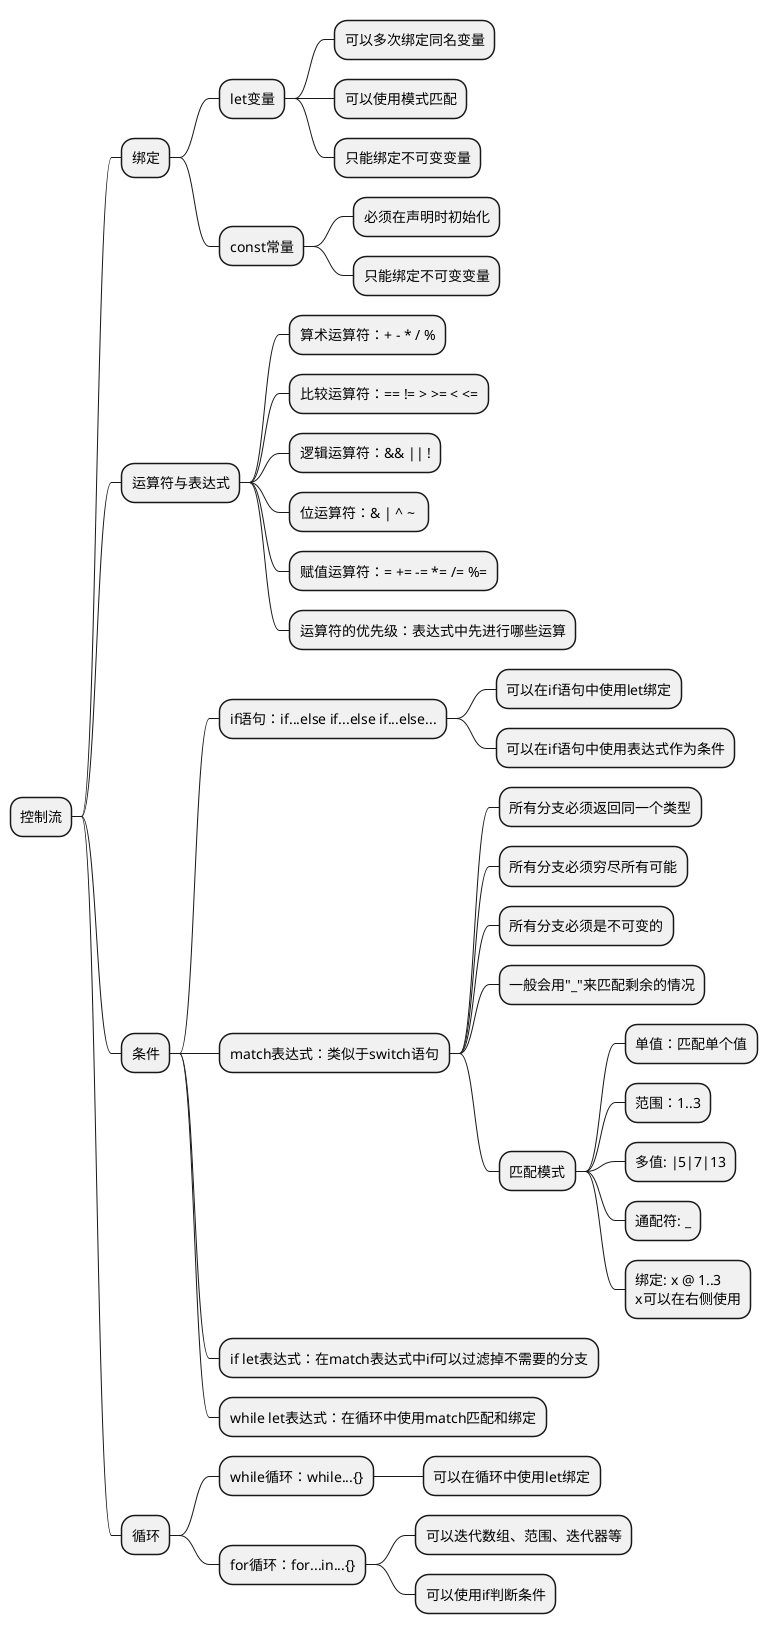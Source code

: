 @startmindmap
* 控制流
** 绑定
*** let变量
**** 可以多次绑定同名变量
**** 可以使用模式匹配
**** 只能绑定不可变变量
*** const常量
**** 必须在声明时初始化
**** 只能绑定不可变变量
** 运算符与表达式
*** 算术运算符：+ - * / %
*** 比较运算符：== != > >= < <=
*** 逻辑运算符：&& || !
*** 位运算符：& | ^ ~ << >>
*** 赋值运算符：= += -= *= /= %=
*** 运算符的优先级：表达式中先进行哪些运算
** 条件
*** if语句：if...else if...else if...else...
**** 可以在if语句中使用let绑定
**** 可以在if语句中使用表达式作为条件
*** match表达式：类似于switch语句
**** 所有分支必须返回同一个类型
**** 所有分支必须穷尽所有可能
**** 所有分支必须是不可变的
**** 一般会用"_"来匹配剩余的情况
**** 匹配模式
***** 单值：匹配单个值
***** 范围：1..3
***** 多值: |5|7|13
***** 通配符: _
***** 绑定: x @ 1..3\nx可以在右侧使用
*** if let表达式：在match表达式中if可以过滤掉不需要的分支
*** while let表达式：在循环中使用match匹配和绑定
** 循环
*** while循环：while...{}
**** 可以在循环中使用let绑定
*** for循环：for...in...{}
**** 可以迭代数组、范围、迭代器等
**** 可以使用if判断条件
@endmindmap